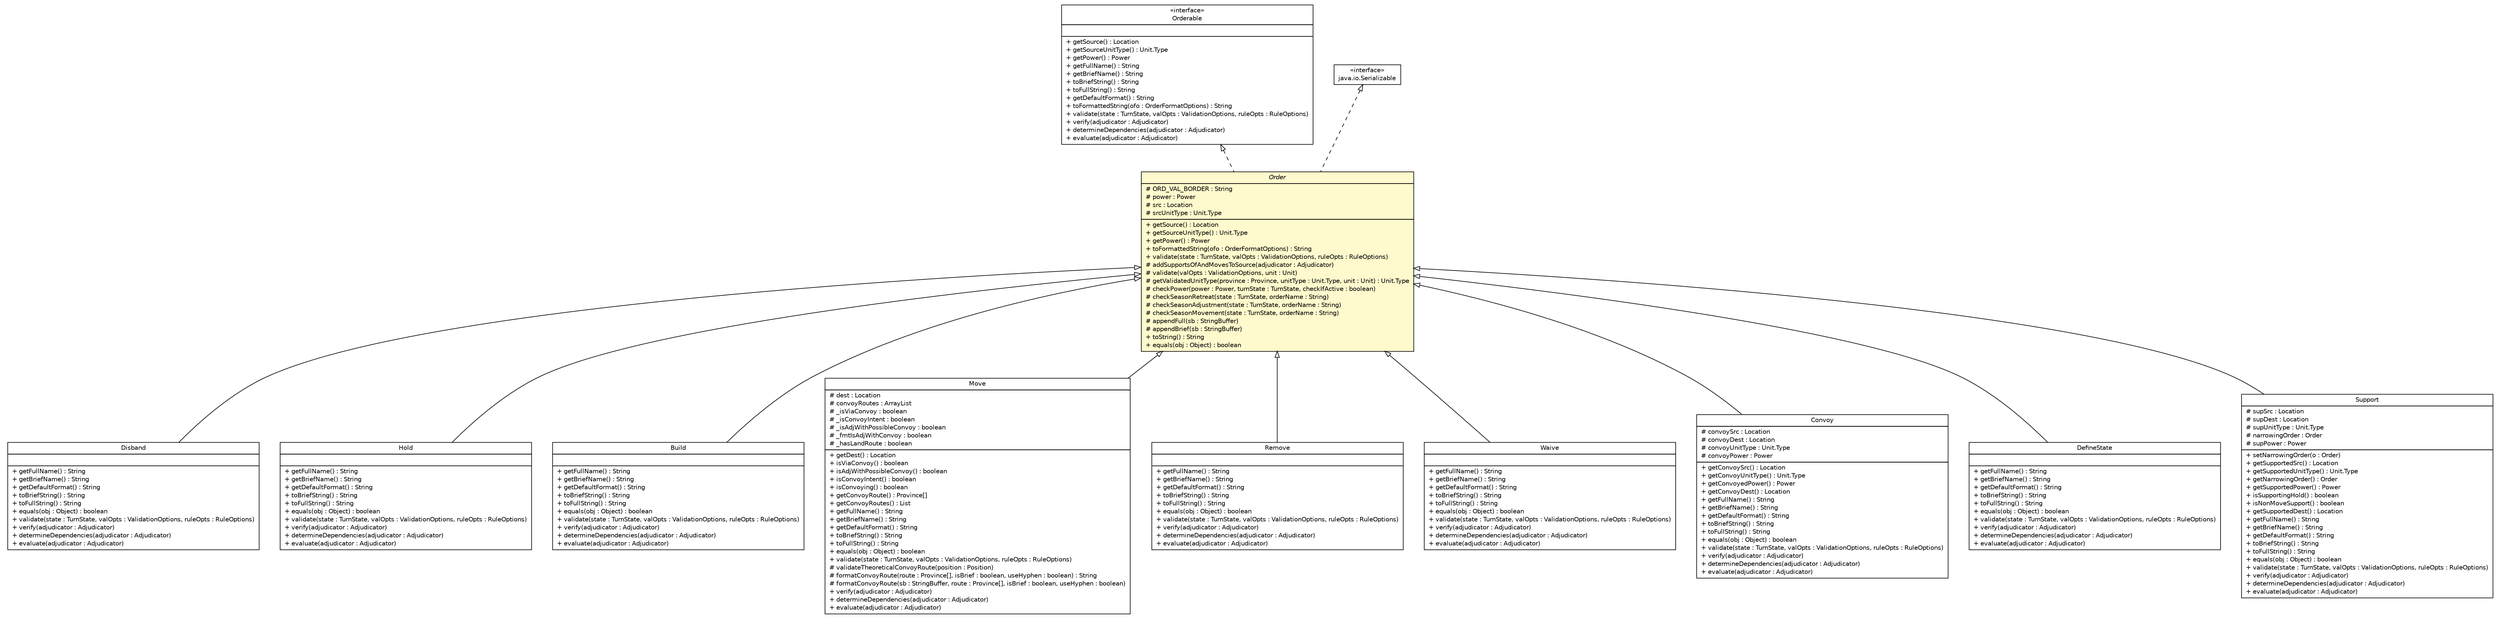#!/usr/local/bin/dot
#
# Class diagram 
# Generated by UMLGraph version 5.2 (http://www.umlgraph.org/)
#

digraph G {
	edge [fontname="Helvetica",fontsize=10,labelfontname="Helvetica",labelfontsize=10];
	node [fontname="Helvetica",fontsize=10,shape=plaintext];
	nodesep=0.25;
	ranksep=0.5;
	// dip.order.Disband
	c2938 [label=<<table title="dip.order.Disband" border="0" cellborder="1" cellspacing="0" cellpadding="2" port="p" href="./Disband.html">
		<tr><td><table border="0" cellspacing="0" cellpadding="1">
<tr><td align="center" balign="center"> Disband </td></tr>
		</table></td></tr>
		<tr><td><table border="0" cellspacing="0" cellpadding="1">
<tr><td align="left" balign="left">  </td></tr>
		</table></td></tr>
		<tr><td><table border="0" cellspacing="0" cellpadding="1">
<tr><td align="left" balign="left"> + getFullName() : String </td></tr>
<tr><td align="left" balign="left"> + getBriefName() : String </td></tr>
<tr><td align="left" balign="left"> + getDefaultFormat() : String </td></tr>
<tr><td align="left" balign="left"> + toBriefString() : String </td></tr>
<tr><td align="left" balign="left"> + toFullString() : String </td></tr>
<tr><td align="left" balign="left"> + equals(obj : Object) : boolean </td></tr>
<tr><td align="left" balign="left"> + validate(state : TurnState, valOpts : ValidationOptions, ruleOpts : RuleOptions) </td></tr>
<tr><td align="left" balign="left"> + verify(adjudicator : Adjudicator) </td></tr>
<tr><td align="left" balign="left"> + determineDependencies(adjudicator : Adjudicator) </td></tr>
<tr><td align="left" balign="left"> + evaluate(adjudicator : Adjudicator) </td></tr>
		</table></td></tr>
		</table>>, fontname="Helvetica", fontcolor="black", fontsize=10.0];
	// dip.order.Hold
	c2943 [label=<<table title="dip.order.Hold" border="0" cellborder="1" cellspacing="0" cellpadding="2" port="p" href="./Hold.html">
		<tr><td><table border="0" cellspacing="0" cellpadding="1">
<tr><td align="center" balign="center"> Hold </td></tr>
		</table></td></tr>
		<tr><td><table border="0" cellspacing="0" cellpadding="1">
<tr><td align="left" balign="left">  </td></tr>
		</table></td></tr>
		<tr><td><table border="0" cellspacing="0" cellpadding="1">
<tr><td align="left" balign="left"> + getFullName() : String </td></tr>
<tr><td align="left" balign="left"> + getBriefName() : String </td></tr>
<tr><td align="left" balign="left"> + getDefaultFormat() : String </td></tr>
<tr><td align="left" balign="left"> + toBriefString() : String </td></tr>
<tr><td align="left" balign="left"> + toFullString() : String </td></tr>
<tr><td align="left" balign="left"> + equals(obj : Object) : boolean </td></tr>
<tr><td align="left" balign="left"> + validate(state : TurnState, valOpts : ValidationOptions, ruleOpts : RuleOptions) </td></tr>
<tr><td align="left" balign="left"> + verify(adjudicator : Adjudicator) </td></tr>
<tr><td align="left" balign="left"> + determineDependencies(adjudicator : Adjudicator) </td></tr>
<tr><td align="left" balign="left"> + evaluate(adjudicator : Adjudicator) </td></tr>
		</table></td></tr>
		</table>>, fontname="Helvetica", fontcolor="black", fontsize=10.0];
	// dip.order.Order
	c2944 [label=<<table title="dip.order.Order" border="0" cellborder="1" cellspacing="0" cellpadding="2" port="p" bgcolor="lemonChiffon" href="./Order.html">
		<tr><td><table border="0" cellspacing="0" cellpadding="1">
<tr><td align="center" balign="center"><font face="Helvetica-Oblique"> Order </font></td></tr>
		</table></td></tr>
		<tr><td><table border="0" cellspacing="0" cellpadding="1">
<tr><td align="left" balign="left"> # ORD_VAL_BORDER : String </td></tr>
<tr><td align="left" balign="left"> # power : Power </td></tr>
<tr><td align="left" balign="left"> # src : Location </td></tr>
<tr><td align="left" balign="left"> # srcUnitType : Unit.Type </td></tr>
		</table></td></tr>
		<tr><td><table border="0" cellspacing="0" cellpadding="1">
<tr><td align="left" balign="left"> + getSource() : Location </td></tr>
<tr><td align="left" balign="left"> + getSourceUnitType() : Unit.Type </td></tr>
<tr><td align="left" balign="left"> + getPower() : Power </td></tr>
<tr><td align="left" balign="left"> + toFormattedString(ofo : OrderFormatOptions) : String </td></tr>
<tr><td align="left" balign="left"> + validate(state : TurnState, valOpts : ValidationOptions, ruleOpts : RuleOptions) </td></tr>
<tr><td align="left" balign="left"> # addSupportsOfAndMovesToSource(adjudicator : Adjudicator) </td></tr>
<tr><td align="left" balign="left"> # validate(valOpts : ValidationOptions, unit : Unit) </td></tr>
<tr><td align="left" balign="left"> # getValidatedUnitType(province : Province, unitType : Unit.Type, unit : Unit) : Unit.Type </td></tr>
<tr><td align="left" balign="left"> # checkPower(power : Power, turnState : TurnState, checkIfActive : boolean) </td></tr>
<tr><td align="left" balign="left"> # checkSeasonRetreat(state : TurnState, orderName : String) </td></tr>
<tr><td align="left" balign="left"> # checkSeasonAdjustment(state : TurnState, orderName : String) </td></tr>
<tr><td align="left" balign="left"> # checkSeasonMovement(state : TurnState, orderName : String) </td></tr>
<tr><td align="left" balign="left"> # appendFull(sb : StringBuffer) </td></tr>
<tr><td align="left" balign="left"> # appendBrief(sb : StringBuffer) </td></tr>
<tr><td align="left" balign="left"> + toString() : String </td></tr>
<tr><td align="left" balign="left"> + equals(obj : Object) : boolean </td></tr>
		</table></td></tr>
		</table>>, fontname="Helvetica", fontcolor="black", fontsize=10.0];
	// dip.order.Build
	c2946 [label=<<table title="dip.order.Build" border="0" cellborder="1" cellspacing="0" cellpadding="2" port="p" href="./Build.html">
		<tr><td><table border="0" cellspacing="0" cellpadding="1">
<tr><td align="center" balign="center"> Build </td></tr>
		</table></td></tr>
		<tr><td><table border="0" cellspacing="0" cellpadding="1">
<tr><td align="left" balign="left">  </td></tr>
		</table></td></tr>
		<tr><td><table border="0" cellspacing="0" cellpadding="1">
<tr><td align="left" balign="left"> + getFullName() : String </td></tr>
<tr><td align="left" balign="left"> + getBriefName() : String </td></tr>
<tr><td align="left" balign="left"> + getDefaultFormat() : String </td></tr>
<tr><td align="left" balign="left"> + toBriefString() : String </td></tr>
<tr><td align="left" balign="left"> + toFullString() : String </td></tr>
<tr><td align="left" balign="left"> + equals(obj : Object) : boolean </td></tr>
<tr><td align="left" balign="left"> + validate(state : TurnState, valOpts : ValidationOptions, ruleOpts : RuleOptions) </td></tr>
<tr><td align="left" balign="left"> + verify(adjudicator : Adjudicator) </td></tr>
<tr><td align="left" balign="left"> + determineDependencies(adjudicator : Adjudicator) </td></tr>
<tr><td align="left" balign="left"> + evaluate(adjudicator : Adjudicator) </td></tr>
		</table></td></tr>
		</table>>, fontname="Helvetica", fontcolor="black", fontsize=10.0];
	// dip.order.Orderable
	c2951 [label=<<table title="dip.order.Orderable" border="0" cellborder="1" cellspacing="0" cellpadding="2" port="p" href="./Orderable.html">
		<tr><td><table border="0" cellspacing="0" cellpadding="1">
<tr><td align="center" balign="center"> &#171;interface&#187; </td></tr>
<tr><td align="center" balign="center"> Orderable </td></tr>
		</table></td></tr>
		<tr><td><table border="0" cellspacing="0" cellpadding="1">
<tr><td align="left" balign="left">  </td></tr>
		</table></td></tr>
		<tr><td><table border="0" cellspacing="0" cellpadding="1">
<tr><td align="left" balign="left"> + getSource() : Location </td></tr>
<tr><td align="left" balign="left"> + getSourceUnitType() : Unit.Type </td></tr>
<tr><td align="left" balign="left"> + getPower() : Power </td></tr>
<tr><td align="left" balign="left"> + getFullName() : String </td></tr>
<tr><td align="left" balign="left"> + getBriefName() : String </td></tr>
<tr><td align="left" balign="left"> + toBriefString() : String </td></tr>
<tr><td align="left" balign="left"> + toFullString() : String </td></tr>
<tr><td align="left" balign="left"> + getDefaultFormat() : String </td></tr>
<tr><td align="left" balign="left"> + toFormattedString(ofo : OrderFormatOptions) : String </td></tr>
<tr><td align="left" balign="left"> + validate(state : TurnState, valOpts : ValidationOptions, ruleOpts : RuleOptions) </td></tr>
<tr><td align="left" balign="left"> + verify(adjudicator : Adjudicator) </td></tr>
<tr><td align="left" balign="left"> + determineDependencies(adjudicator : Adjudicator) </td></tr>
<tr><td align="left" balign="left"> + evaluate(adjudicator : Adjudicator) </td></tr>
		</table></td></tr>
		</table>>, fontname="Helvetica", fontcolor="black", fontsize=10.0];
	// dip.order.Move
	c2952 [label=<<table title="dip.order.Move" border="0" cellborder="1" cellspacing="0" cellpadding="2" port="p" href="./Move.html">
		<tr><td><table border="0" cellspacing="0" cellpadding="1">
<tr><td align="center" balign="center"> Move </td></tr>
		</table></td></tr>
		<tr><td><table border="0" cellspacing="0" cellpadding="1">
<tr><td align="left" balign="left"> # dest : Location </td></tr>
<tr><td align="left" balign="left"> # convoyRoutes : ArrayList </td></tr>
<tr><td align="left" balign="left"> # _isViaConvoy : boolean </td></tr>
<tr><td align="left" balign="left"> # _isConvoyIntent : boolean </td></tr>
<tr><td align="left" balign="left"> # _isAdjWithPossibleConvoy : boolean </td></tr>
<tr><td align="left" balign="left"> # _fmtIsAdjWithConvoy : boolean </td></tr>
<tr><td align="left" balign="left"> # _hasLandRoute : boolean </td></tr>
		</table></td></tr>
		<tr><td><table border="0" cellspacing="0" cellpadding="1">
<tr><td align="left" balign="left"> + getDest() : Location </td></tr>
<tr><td align="left" balign="left"> + isViaConvoy() : boolean </td></tr>
<tr><td align="left" balign="left"> + isAdjWithPossibleConvoy() : boolean </td></tr>
<tr><td align="left" balign="left"> + isConvoyIntent() : boolean </td></tr>
<tr><td align="left" balign="left"> + isConvoying() : boolean </td></tr>
<tr><td align="left" balign="left"> + getConvoyRoute() : Province[] </td></tr>
<tr><td align="left" balign="left"> + getConvoyRoutes() : List </td></tr>
<tr><td align="left" balign="left"> + getFullName() : String </td></tr>
<tr><td align="left" balign="left"> + getBriefName() : String </td></tr>
<tr><td align="left" balign="left"> + getDefaultFormat() : String </td></tr>
<tr><td align="left" balign="left"> + toBriefString() : String </td></tr>
<tr><td align="left" balign="left"> + toFullString() : String </td></tr>
<tr><td align="left" balign="left"> + equals(obj : Object) : boolean </td></tr>
<tr><td align="left" balign="left"> + validate(state : TurnState, valOpts : ValidationOptions, ruleOpts : RuleOptions) </td></tr>
<tr><td align="left" balign="left"> # validateTheoreticalConvoyRoute(position : Position) </td></tr>
<tr><td align="left" balign="left"> # formatConvoyRoute(route : Province[], isBrief : boolean, useHyphen : boolean) : String </td></tr>
<tr><td align="left" balign="left"> # formatConvoyRoute(sb : StringBuffer, route : Province[], isBrief : boolean, useHyphen : boolean) </td></tr>
<tr><td align="left" balign="left"> + verify(adjudicator : Adjudicator) </td></tr>
<tr><td align="left" balign="left"> + determineDependencies(adjudicator : Adjudicator) </td></tr>
<tr><td align="left" balign="left"> + evaluate(adjudicator : Adjudicator) </td></tr>
		</table></td></tr>
		</table>>, fontname="Helvetica", fontcolor="black", fontsize=10.0];
	// dip.order.Remove
	c2953 [label=<<table title="dip.order.Remove" border="0" cellborder="1" cellspacing="0" cellpadding="2" port="p" href="./Remove.html">
		<tr><td><table border="0" cellspacing="0" cellpadding="1">
<tr><td align="center" balign="center"> Remove </td></tr>
		</table></td></tr>
		<tr><td><table border="0" cellspacing="0" cellpadding="1">
<tr><td align="left" balign="left">  </td></tr>
		</table></td></tr>
		<tr><td><table border="0" cellspacing="0" cellpadding="1">
<tr><td align="left" balign="left"> + getFullName() : String </td></tr>
<tr><td align="left" balign="left"> + getBriefName() : String </td></tr>
<tr><td align="left" balign="left"> + getDefaultFormat() : String </td></tr>
<tr><td align="left" balign="left"> + toBriefString() : String </td></tr>
<tr><td align="left" balign="left"> + toFullString() : String </td></tr>
<tr><td align="left" balign="left"> + equals(obj : Object) : boolean </td></tr>
<tr><td align="left" balign="left"> + validate(state : TurnState, valOpts : ValidationOptions, ruleOpts : RuleOptions) </td></tr>
<tr><td align="left" balign="left"> + verify(adjudicator : Adjudicator) </td></tr>
<tr><td align="left" balign="left"> + determineDependencies(adjudicator : Adjudicator) </td></tr>
<tr><td align="left" balign="left"> + evaluate(adjudicator : Adjudicator) </td></tr>
		</table></td></tr>
		</table>>, fontname="Helvetica", fontcolor="black", fontsize=10.0];
	// dip.order.Waive
	c2954 [label=<<table title="dip.order.Waive" border="0" cellborder="1" cellspacing="0" cellpadding="2" port="p" href="./Waive.html">
		<tr><td><table border="0" cellspacing="0" cellpadding="1">
<tr><td align="center" balign="center"> Waive </td></tr>
		</table></td></tr>
		<tr><td><table border="0" cellspacing="0" cellpadding="1">
<tr><td align="left" balign="left">  </td></tr>
		</table></td></tr>
		<tr><td><table border="0" cellspacing="0" cellpadding="1">
<tr><td align="left" balign="left"> + getFullName() : String </td></tr>
<tr><td align="left" balign="left"> + getBriefName() : String </td></tr>
<tr><td align="left" balign="left"> + getDefaultFormat() : String </td></tr>
<tr><td align="left" balign="left"> + toBriefString() : String </td></tr>
<tr><td align="left" balign="left"> + toFullString() : String </td></tr>
<tr><td align="left" balign="left"> + equals(obj : Object) : boolean </td></tr>
<tr><td align="left" balign="left"> + validate(state : TurnState, valOpts : ValidationOptions, ruleOpts : RuleOptions) </td></tr>
<tr><td align="left" balign="left"> + verify(adjudicator : Adjudicator) </td></tr>
<tr><td align="left" balign="left"> + determineDependencies(adjudicator : Adjudicator) </td></tr>
<tr><td align="left" balign="left"> + evaluate(adjudicator : Adjudicator) </td></tr>
		</table></td></tr>
		</table>>, fontname="Helvetica", fontcolor="black", fontsize=10.0];
	// dip.order.Convoy
	c2957 [label=<<table title="dip.order.Convoy" border="0" cellborder="1" cellspacing="0" cellpadding="2" port="p" href="./Convoy.html">
		<tr><td><table border="0" cellspacing="0" cellpadding="1">
<tr><td align="center" balign="center"> Convoy </td></tr>
		</table></td></tr>
		<tr><td><table border="0" cellspacing="0" cellpadding="1">
<tr><td align="left" balign="left"> # convoySrc : Location </td></tr>
<tr><td align="left" balign="left"> # convoyDest : Location </td></tr>
<tr><td align="left" balign="left"> # convoyUnitType : Unit.Type </td></tr>
<tr><td align="left" balign="left"> # convoyPower : Power </td></tr>
		</table></td></tr>
		<tr><td><table border="0" cellspacing="0" cellpadding="1">
<tr><td align="left" balign="left"> + getConvoySrc() : Location </td></tr>
<tr><td align="left" balign="left"> + getConvoyUnitType() : Unit.Type </td></tr>
<tr><td align="left" balign="left"> + getConvoyedPower() : Power </td></tr>
<tr><td align="left" balign="left"> + getConvoyDest() : Location </td></tr>
<tr><td align="left" balign="left"> + getFullName() : String </td></tr>
<tr><td align="left" balign="left"> + getBriefName() : String </td></tr>
<tr><td align="left" balign="left"> + getDefaultFormat() : String </td></tr>
<tr><td align="left" balign="left"> + toBriefString() : String </td></tr>
<tr><td align="left" balign="left"> + toFullString() : String </td></tr>
<tr><td align="left" balign="left"> + equals(obj : Object) : boolean </td></tr>
<tr><td align="left" balign="left"> + validate(state : TurnState, valOpts : ValidationOptions, ruleOpts : RuleOptions) </td></tr>
<tr><td align="left" balign="left"> + verify(adjudicator : Adjudicator) </td></tr>
<tr><td align="left" balign="left"> + determineDependencies(adjudicator : Adjudicator) </td></tr>
<tr><td align="left" balign="left"> + evaluate(adjudicator : Adjudicator) </td></tr>
		</table></td></tr>
		</table>>, fontname="Helvetica", fontcolor="black", fontsize=10.0];
	// dip.order.DefineState
	c2958 [label=<<table title="dip.order.DefineState" border="0" cellborder="1" cellspacing="0" cellpadding="2" port="p" href="./DefineState.html">
		<tr><td><table border="0" cellspacing="0" cellpadding="1">
<tr><td align="center" balign="center"> DefineState </td></tr>
		</table></td></tr>
		<tr><td><table border="0" cellspacing="0" cellpadding="1">
<tr><td align="left" balign="left">  </td></tr>
		</table></td></tr>
		<tr><td><table border="0" cellspacing="0" cellpadding="1">
<tr><td align="left" balign="left"> + getFullName() : String </td></tr>
<tr><td align="left" balign="left"> + getBriefName() : String </td></tr>
<tr><td align="left" balign="left"> + getDefaultFormat() : String </td></tr>
<tr><td align="left" balign="left"> + toBriefString() : String </td></tr>
<tr><td align="left" balign="left"> + toFullString() : String </td></tr>
<tr><td align="left" balign="left"> + equals(obj : Object) : boolean </td></tr>
<tr><td align="left" balign="left"> + validate(state : TurnState, valOpts : ValidationOptions, ruleOpts : RuleOptions) </td></tr>
<tr><td align="left" balign="left"> + verify(adjudicator : Adjudicator) </td></tr>
<tr><td align="left" balign="left"> + determineDependencies(adjudicator : Adjudicator) </td></tr>
<tr><td align="left" balign="left"> + evaluate(adjudicator : Adjudicator) </td></tr>
		</table></td></tr>
		</table>>, fontname="Helvetica", fontcolor="black", fontsize=10.0];
	// dip.order.Support
	c2959 [label=<<table title="dip.order.Support" border="0" cellborder="1" cellspacing="0" cellpadding="2" port="p" href="./Support.html">
		<tr><td><table border="0" cellspacing="0" cellpadding="1">
<tr><td align="center" balign="center"> Support </td></tr>
		</table></td></tr>
		<tr><td><table border="0" cellspacing="0" cellpadding="1">
<tr><td align="left" balign="left"> # supSrc : Location </td></tr>
<tr><td align="left" balign="left"> # supDest : Location </td></tr>
<tr><td align="left" balign="left"> # supUnitType : Unit.Type </td></tr>
<tr><td align="left" balign="left"> # narrowingOrder : Order </td></tr>
<tr><td align="left" balign="left"> # supPower : Power </td></tr>
		</table></td></tr>
		<tr><td><table border="0" cellspacing="0" cellpadding="1">
<tr><td align="left" balign="left"> + setNarrowingOrder(o : Order) </td></tr>
<tr><td align="left" balign="left"> + getSupportedSrc() : Location </td></tr>
<tr><td align="left" balign="left"> + getSupportedUnitType() : Unit.Type </td></tr>
<tr><td align="left" balign="left"> + getNarrowingOrder() : Order </td></tr>
<tr><td align="left" balign="left"> + getSupportedPower() : Power </td></tr>
<tr><td align="left" balign="left"> + isSupportingHold() : boolean </td></tr>
<tr><td align="left" balign="left"> + isNonMoveSupport() : boolean </td></tr>
<tr><td align="left" balign="left"> + getSupportedDest() : Location </td></tr>
<tr><td align="left" balign="left"> + getFullName() : String </td></tr>
<tr><td align="left" balign="left"> + getBriefName() : String </td></tr>
<tr><td align="left" balign="left"> + getDefaultFormat() : String </td></tr>
<tr><td align="left" balign="left"> + toBriefString() : String </td></tr>
<tr><td align="left" balign="left"> + toFullString() : String </td></tr>
<tr><td align="left" balign="left"> + equals(obj : Object) : boolean </td></tr>
<tr><td align="left" balign="left"> + validate(state : TurnState, valOpts : ValidationOptions, ruleOpts : RuleOptions) </td></tr>
<tr><td align="left" balign="left"> + verify(adjudicator : Adjudicator) </td></tr>
<tr><td align="left" balign="left"> + determineDependencies(adjudicator : Adjudicator) </td></tr>
<tr><td align="left" balign="left"> + evaluate(adjudicator : Adjudicator) </td></tr>
		</table></td></tr>
		</table>>, fontname="Helvetica", fontcolor="black", fontsize=10.0];
	//dip.order.Disband extends dip.order.Order
	c2944:p -> c2938:p [dir=back,arrowtail=empty];
	//dip.order.Hold extends dip.order.Order
	c2944:p -> c2943:p [dir=back,arrowtail=empty];
	//dip.order.Order implements dip.order.Orderable
	c2951:p -> c2944:p [dir=back,arrowtail=empty,style=dashed];
	//dip.order.Order implements java.io.Serializable
	c3030:p -> c2944:p [dir=back,arrowtail=empty,style=dashed];
	//dip.order.Build extends dip.order.Order
	c2944:p -> c2946:p [dir=back,arrowtail=empty];
	//dip.order.Move extends dip.order.Order
	c2944:p -> c2952:p [dir=back,arrowtail=empty];
	//dip.order.Remove extends dip.order.Order
	c2944:p -> c2953:p [dir=back,arrowtail=empty];
	//dip.order.Waive extends dip.order.Order
	c2944:p -> c2954:p [dir=back,arrowtail=empty];
	//dip.order.Convoy extends dip.order.Order
	c2944:p -> c2957:p [dir=back,arrowtail=empty];
	//dip.order.DefineState extends dip.order.Order
	c2944:p -> c2958:p [dir=back,arrowtail=empty];
	//dip.order.Support extends dip.order.Order
	c2944:p -> c2959:p [dir=back,arrowtail=empty];
	// java.io.Serializable
	c3030 [label=<<table title="java.io.Serializable" border="0" cellborder="1" cellspacing="0" cellpadding="2" port="p" href="http://java.sun.com/j2se/1.4.2/docs/api/java/io/Serializable.html">
		<tr><td><table border="0" cellspacing="0" cellpadding="1">
<tr><td align="center" balign="center"> &#171;interface&#187; </td></tr>
<tr><td align="center" balign="center"> java.io.Serializable </td></tr>
		</table></td></tr>
		</table>>, fontname="Helvetica", fontcolor="black", fontsize=10.0];
}

